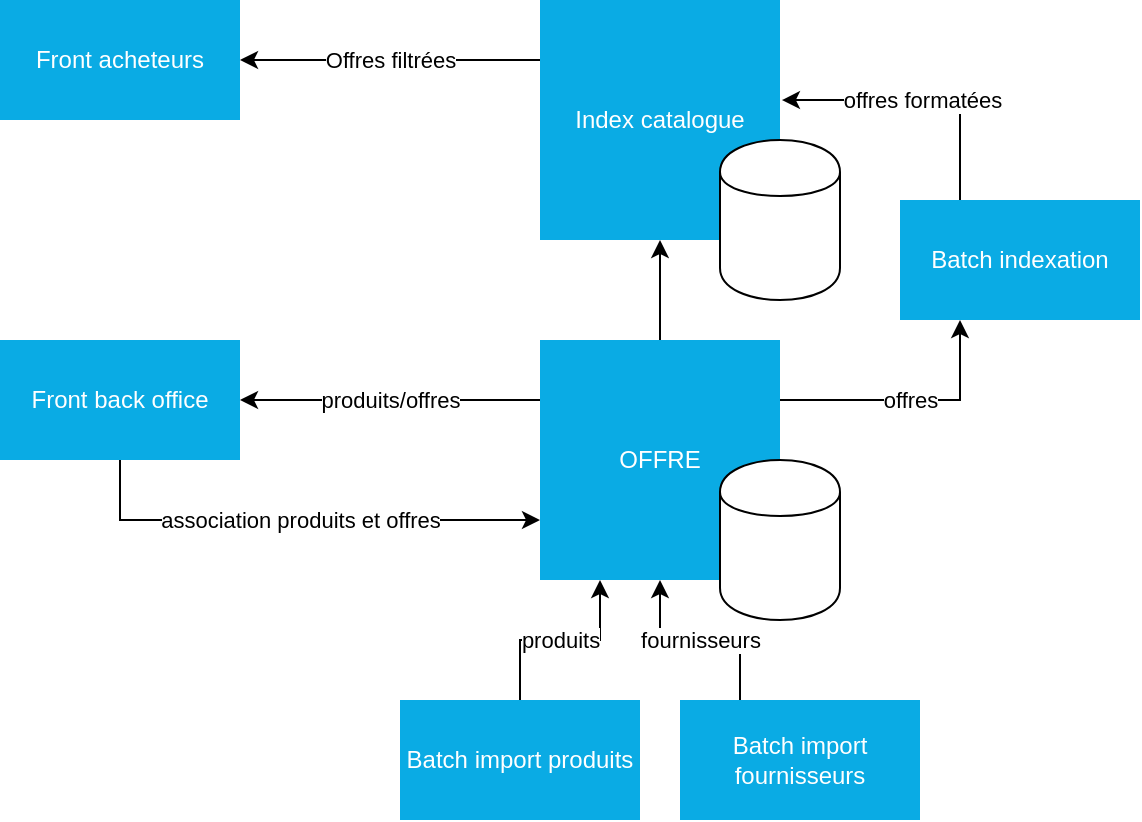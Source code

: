 <mxfile version="12.6.2" type="device"><diagram name="Page-1" id="c7558073-3199-34d8-9f00-42111426c3f3"><mxGraphModel dx="932" dy="632" grid="1" gridSize="10" guides="1" tooltips="1" connect="1" arrows="1" fold="1" page="1" pageScale="1" pageWidth="826" pageHeight="1169" background="#ffffff" math="0" shadow="0"><root><mxCell id="0"/><mxCell id="1" parent="0"/><mxCell id="87GdKn6MR2779a6Nk_FX-110" value="Offres filtrées" style="edgeStyle=orthogonalEdgeStyle;rounded=0;orthogonalLoop=1;jettySize=auto;html=1;exitX=0;exitY=0.25;exitDx=0;exitDy=0;entryX=1;entryY=0.5;entryDx=0;entryDy=0;" edge="1" parent="1" source="87GdKn6MR2779a6Nk_FX-97" target="87GdKn6MR2779a6Nk_FX-102"><mxGeometry relative="1" as="geometry"/></mxCell><mxCell id="87GdKn6MR2779a6Nk_FX-97" value="Index catalogue" style="whiteSpace=wrap;html=1;aspect=fixed;fillColor=#0aabe4;strokeColor=none;fontColor=#ffffff;" vertex="1" parent="1"><mxGeometry x="270" y="70" width="120" height="120" as="geometry"/></mxCell><mxCell id="87GdKn6MR2779a6Nk_FX-109" value="produits/offres" style="edgeStyle=orthogonalEdgeStyle;rounded=0;orthogonalLoop=1;jettySize=auto;html=1;exitX=0;exitY=0.25;exitDx=0;exitDy=0;entryX=1;entryY=0.5;entryDx=0;entryDy=0;" edge="1" parent="1" source="87GdKn6MR2779a6Nk_FX-98" target="87GdKn6MR2779a6Nk_FX-101"><mxGeometry relative="1" as="geometry"/></mxCell><mxCell id="87GdKn6MR2779a6Nk_FX-112" value="offres" style="edgeStyle=orthogonalEdgeStyle;rounded=0;orthogonalLoop=1;jettySize=auto;html=1;exitX=1;exitY=0.25;exitDx=0;exitDy=0;entryX=0.25;entryY=1;entryDx=0;entryDy=0;" edge="1" parent="1" source="87GdKn6MR2779a6Nk_FX-98" target="87GdKn6MR2779a6Nk_FX-111"><mxGeometry relative="1" as="geometry"/></mxCell><mxCell id="87GdKn6MR2779a6Nk_FX-114" style="edgeStyle=orthogonalEdgeStyle;rounded=0;orthogonalLoop=1;jettySize=auto;html=1;exitX=0.5;exitY=0;exitDx=0;exitDy=0;entryX=0.5;entryY=1;entryDx=0;entryDy=0;" edge="1" parent="1" source="87GdKn6MR2779a6Nk_FX-98" target="87GdKn6MR2779a6Nk_FX-97"><mxGeometry relative="1" as="geometry"/></mxCell><mxCell id="87GdKn6MR2779a6Nk_FX-98" value="OFFRE" style="whiteSpace=wrap;html=1;aspect=fixed;fillColor=#0aabe4;strokeColor=none;fontColor=#ffffff;" vertex="1" parent="1"><mxGeometry x="270" y="240" width="120" height="120" as="geometry"/></mxCell><mxCell id="87GdKn6MR2779a6Nk_FX-96" value="" style="shape=cylinder;whiteSpace=wrap;html=1;boundedLbl=1;backgroundOutline=1;" vertex="1" parent="1"><mxGeometry x="360" y="300" width="60" height="80" as="geometry"/></mxCell><mxCell id="87GdKn6MR2779a6Nk_FX-100" value="" style="shape=cylinder;whiteSpace=wrap;html=1;boundedLbl=1;backgroundOutline=1;" vertex="1" parent="1"><mxGeometry x="360" y="140" width="60" height="80" as="geometry"/></mxCell><mxCell id="87GdKn6MR2779a6Nk_FX-115" value="association produits et offres" style="edgeStyle=orthogonalEdgeStyle;rounded=0;orthogonalLoop=1;jettySize=auto;html=1;exitX=0.5;exitY=1;exitDx=0;exitDy=0;entryX=0;entryY=0.75;entryDx=0;entryDy=0;" edge="1" parent="1" source="87GdKn6MR2779a6Nk_FX-101" target="87GdKn6MR2779a6Nk_FX-98"><mxGeometry relative="1" as="geometry"/></mxCell><mxCell id="87GdKn6MR2779a6Nk_FX-101" value="Front back office" style="rounded=0;whiteSpace=wrap;html=1;fillColor=#0aabe4;strokeColor=none;fontColor=#ffffff;" vertex="1" parent="1"><mxGeometry y="240" width="120" height="60" as="geometry"/></mxCell><mxCell id="87GdKn6MR2779a6Nk_FX-102" value="Front acheteurs" style="rounded=0;whiteSpace=wrap;html=1;fillColor=#0aabe4;strokeColor=none;fontColor=#ffffff;" vertex="1" parent="1"><mxGeometry y="70" width="120" height="60" as="geometry"/></mxCell><mxCell id="87GdKn6MR2779a6Nk_FX-107" value="produits" style="edgeStyle=orthogonalEdgeStyle;rounded=0;orthogonalLoop=1;jettySize=auto;html=1;entryX=0.25;entryY=1;entryDx=0;entryDy=0;" edge="1" parent="1" source="87GdKn6MR2779a6Nk_FX-103" target="87GdKn6MR2779a6Nk_FX-98"><mxGeometry relative="1" as="geometry"/></mxCell><mxCell id="87GdKn6MR2779a6Nk_FX-103" value="Batch import produits" style="rounded=0;whiteSpace=wrap;html=1;fillColor=#0aabe4;strokeColor=none;fontColor=#ffffff;" vertex="1" parent="1"><mxGeometry x="200" y="420" width="120" height="60" as="geometry"/></mxCell><mxCell id="87GdKn6MR2779a6Nk_FX-108" value="fournisseurs" style="edgeStyle=orthogonalEdgeStyle;rounded=0;orthogonalLoop=1;jettySize=auto;html=1;exitX=0.25;exitY=0;exitDx=0;exitDy=0;entryX=0.5;entryY=1;entryDx=0;entryDy=0;" edge="1" parent="1" source="87GdKn6MR2779a6Nk_FX-104" target="87GdKn6MR2779a6Nk_FX-98"><mxGeometry relative="1" as="geometry"/></mxCell><mxCell id="87GdKn6MR2779a6Nk_FX-104" value="Batch import fournisseurs" style="rounded=0;whiteSpace=wrap;html=1;fillColor=#0aabe4;strokeColor=none;fontColor=#ffffff;" vertex="1" parent="1"><mxGeometry x="340" y="420" width="120" height="60" as="geometry"/></mxCell><mxCell id="87GdKn6MR2779a6Nk_FX-113" value="offres formatées" style="edgeStyle=orthogonalEdgeStyle;rounded=0;orthogonalLoop=1;jettySize=auto;html=1;exitX=0.25;exitY=0;exitDx=0;exitDy=0;entryX=1.008;entryY=0.417;entryDx=0;entryDy=0;entryPerimeter=0;" edge="1" parent="1" source="87GdKn6MR2779a6Nk_FX-111" target="87GdKn6MR2779a6Nk_FX-97"><mxGeometry relative="1" as="geometry"/></mxCell><mxCell id="87GdKn6MR2779a6Nk_FX-111" value="Batch indexation" style="rounded=0;whiteSpace=wrap;html=1;fillColor=#0aabe4;strokeColor=none;fontColor=#ffffff;" vertex="1" parent="1"><mxGeometry x="450" y="170" width="120" height="60" as="geometry"/></mxCell></root></mxGraphModel></diagram></mxfile>